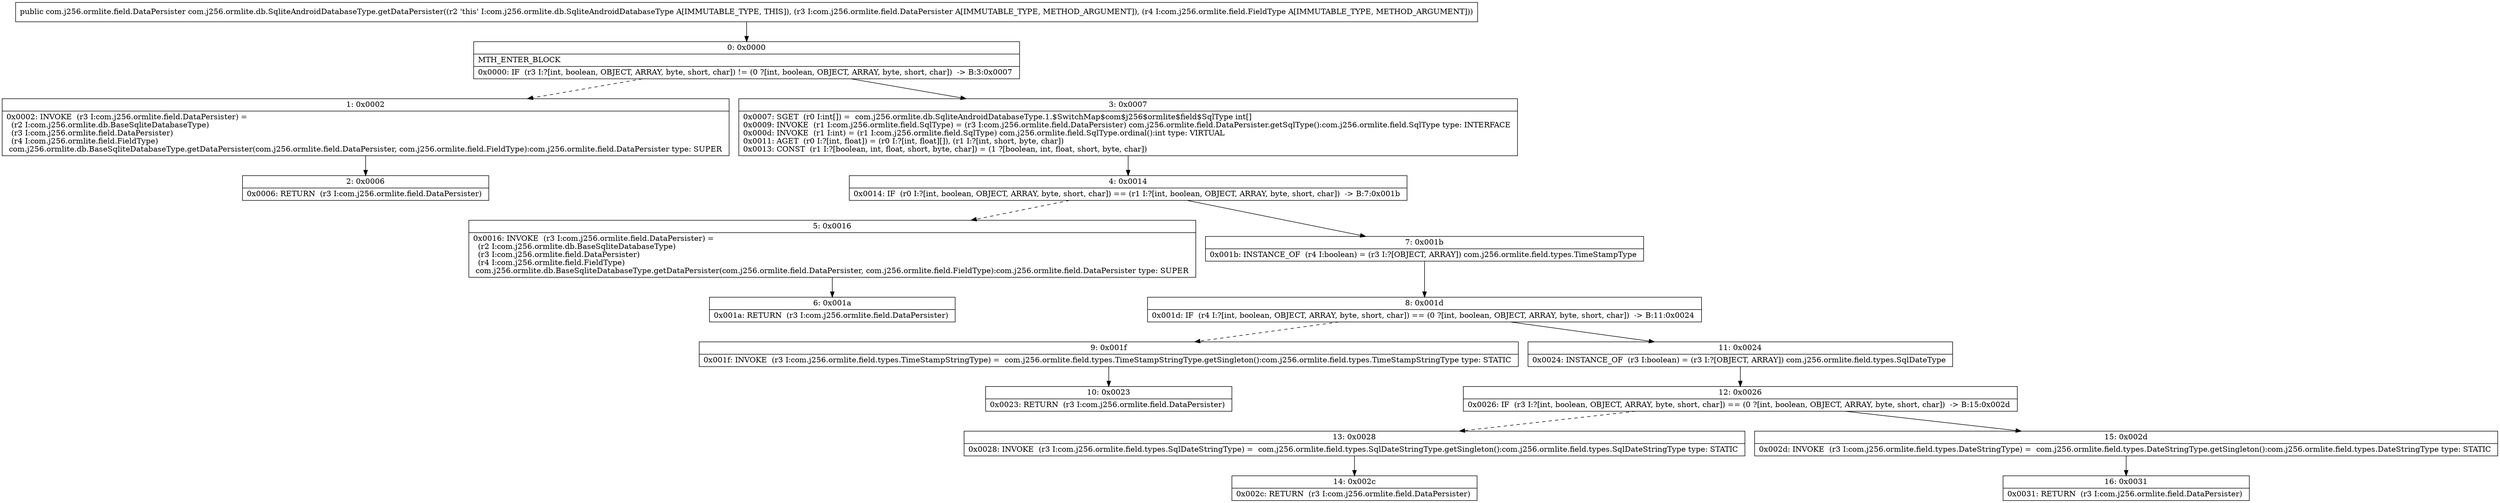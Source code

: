 digraph "CFG forcom.j256.ormlite.db.SqliteAndroidDatabaseType.getDataPersister(Lcom\/j256\/ormlite\/field\/DataPersister;Lcom\/j256\/ormlite\/field\/FieldType;)Lcom\/j256\/ormlite\/field\/DataPersister;" {
Node_0 [shape=record,label="{0\:\ 0x0000|MTH_ENTER_BLOCK\l|0x0000: IF  (r3 I:?[int, boolean, OBJECT, ARRAY, byte, short, char]) != (0 ?[int, boolean, OBJECT, ARRAY, byte, short, char])  \-\> B:3:0x0007 \l}"];
Node_1 [shape=record,label="{1\:\ 0x0002|0x0002: INVOKE  (r3 I:com.j256.ormlite.field.DataPersister) = \l  (r2 I:com.j256.ormlite.db.BaseSqliteDatabaseType)\l  (r3 I:com.j256.ormlite.field.DataPersister)\l  (r4 I:com.j256.ormlite.field.FieldType)\l com.j256.ormlite.db.BaseSqliteDatabaseType.getDataPersister(com.j256.ormlite.field.DataPersister, com.j256.ormlite.field.FieldType):com.j256.ormlite.field.DataPersister type: SUPER \l}"];
Node_2 [shape=record,label="{2\:\ 0x0006|0x0006: RETURN  (r3 I:com.j256.ormlite.field.DataPersister) \l}"];
Node_3 [shape=record,label="{3\:\ 0x0007|0x0007: SGET  (r0 I:int[]) =  com.j256.ormlite.db.SqliteAndroidDatabaseType.1.$SwitchMap$com$j256$ormlite$field$SqlType int[] \l0x0009: INVOKE  (r1 I:com.j256.ormlite.field.SqlType) = (r3 I:com.j256.ormlite.field.DataPersister) com.j256.ormlite.field.DataPersister.getSqlType():com.j256.ormlite.field.SqlType type: INTERFACE \l0x000d: INVOKE  (r1 I:int) = (r1 I:com.j256.ormlite.field.SqlType) com.j256.ormlite.field.SqlType.ordinal():int type: VIRTUAL \l0x0011: AGET  (r0 I:?[int, float]) = (r0 I:?[int, float][]), (r1 I:?[int, short, byte, char]) \l0x0013: CONST  (r1 I:?[boolean, int, float, short, byte, char]) = (1 ?[boolean, int, float, short, byte, char]) \l}"];
Node_4 [shape=record,label="{4\:\ 0x0014|0x0014: IF  (r0 I:?[int, boolean, OBJECT, ARRAY, byte, short, char]) == (r1 I:?[int, boolean, OBJECT, ARRAY, byte, short, char])  \-\> B:7:0x001b \l}"];
Node_5 [shape=record,label="{5\:\ 0x0016|0x0016: INVOKE  (r3 I:com.j256.ormlite.field.DataPersister) = \l  (r2 I:com.j256.ormlite.db.BaseSqliteDatabaseType)\l  (r3 I:com.j256.ormlite.field.DataPersister)\l  (r4 I:com.j256.ormlite.field.FieldType)\l com.j256.ormlite.db.BaseSqliteDatabaseType.getDataPersister(com.j256.ormlite.field.DataPersister, com.j256.ormlite.field.FieldType):com.j256.ormlite.field.DataPersister type: SUPER \l}"];
Node_6 [shape=record,label="{6\:\ 0x001a|0x001a: RETURN  (r3 I:com.j256.ormlite.field.DataPersister) \l}"];
Node_7 [shape=record,label="{7\:\ 0x001b|0x001b: INSTANCE_OF  (r4 I:boolean) = (r3 I:?[OBJECT, ARRAY]) com.j256.ormlite.field.types.TimeStampType \l}"];
Node_8 [shape=record,label="{8\:\ 0x001d|0x001d: IF  (r4 I:?[int, boolean, OBJECT, ARRAY, byte, short, char]) == (0 ?[int, boolean, OBJECT, ARRAY, byte, short, char])  \-\> B:11:0x0024 \l}"];
Node_9 [shape=record,label="{9\:\ 0x001f|0x001f: INVOKE  (r3 I:com.j256.ormlite.field.types.TimeStampStringType) =  com.j256.ormlite.field.types.TimeStampStringType.getSingleton():com.j256.ormlite.field.types.TimeStampStringType type: STATIC \l}"];
Node_10 [shape=record,label="{10\:\ 0x0023|0x0023: RETURN  (r3 I:com.j256.ormlite.field.DataPersister) \l}"];
Node_11 [shape=record,label="{11\:\ 0x0024|0x0024: INSTANCE_OF  (r3 I:boolean) = (r3 I:?[OBJECT, ARRAY]) com.j256.ormlite.field.types.SqlDateType \l}"];
Node_12 [shape=record,label="{12\:\ 0x0026|0x0026: IF  (r3 I:?[int, boolean, OBJECT, ARRAY, byte, short, char]) == (0 ?[int, boolean, OBJECT, ARRAY, byte, short, char])  \-\> B:15:0x002d \l}"];
Node_13 [shape=record,label="{13\:\ 0x0028|0x0028: INVOKE  (r3 I:com.j256.ormlite.field.types.SqlDateStringType) =  com.j256.ormlite.field.types.SqlDateStringType.getSingleton():com.j256.ormlite.field.types.SqlDateStringType type: STATIC \l}"];
Node_14 [shape=record,label="{14\:\ 0x002c|0x002c: RETURN  (r3 I:com.j256.ormlite.field.DataPersister) \l}"];
Node_15 [shape=record,label="{15\:\ 0x002d|0x002d: INVOKE  (r3 I:com.j256.ormlite.field.types.DateStringType) =  com.j256.ormlite.field.types.DateStringType.getSingleton():com.j256.ormlite.field.types.DateStringType type: STATIC \l}"];
Node_16 [shape=record,label="{16\:\ 0x0031|0x0031: RETURN  (r3 I:com.j256.ormlite.field.DataPersister) \l}"];
MethodNode[shape=record,label="{public com.j256.ormlite.field.DataPersister com.j256.ormlite.db.SqliteAndroidDatabaseType.getDataPersister((r2 'this' I:com.j256.ormlite.db.SqliteAndroidDatabaseType A[IMMUTABLE_TYPE, THIS]), (r3 I:com.j256.ormlite.field.DataPersister A[IMMUTABLE_TYPE, METHOD_ARGUMENT]), (r4 I:com.j256.ormlite.field.FieldType A[IMMUTABLE_TYPE, METHOD_ARGUMENT])) }"];
MethodNode -> Node_0;
Node_0 -> Node_1[style=dashed];
Node_0 -> Node_3;
Node_1 -> Node_2;
Node_3 -> Node_4;
Node_4 -> Node_5[style=dashed];
Node_4 -> Node_7;
Node_5 -> Node_6;
Node_7 -> Node_8;
Node_8 -> Node_9[style=dashed];
Node_8 -> Node_11;
Node_9 -> Node_10;
Node_11 -> Node_12;
Node_12 -> Node_13[style=dashed];
Node_12 -> Node_15;
Node_13 -> Node_14;
Node_15 -> Node_16;
}

